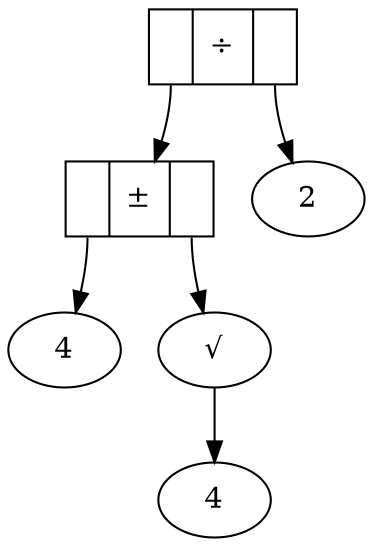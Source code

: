 strict digraph instQuadForm2 {
pm [shape=record,label="<0>|&plusmn;|<1>"];
sqrt [label="&radic;"];
div [shape=record,label="<0>|&divide;|<1>"];
two [label="2"];
four1,four2 [label="4"];
div:0 -> pm;
div:1 -> two;
pm:0 -> four1;
pm:1 -> sqrt;
sqrt -> four2;
}